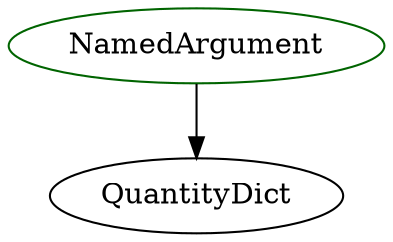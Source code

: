 digraph namedargument{
NamedArgument -> QuantityDict;
NamedArgument	[shape=oval, color=darkgreen, label="NamedArgument"];
}
